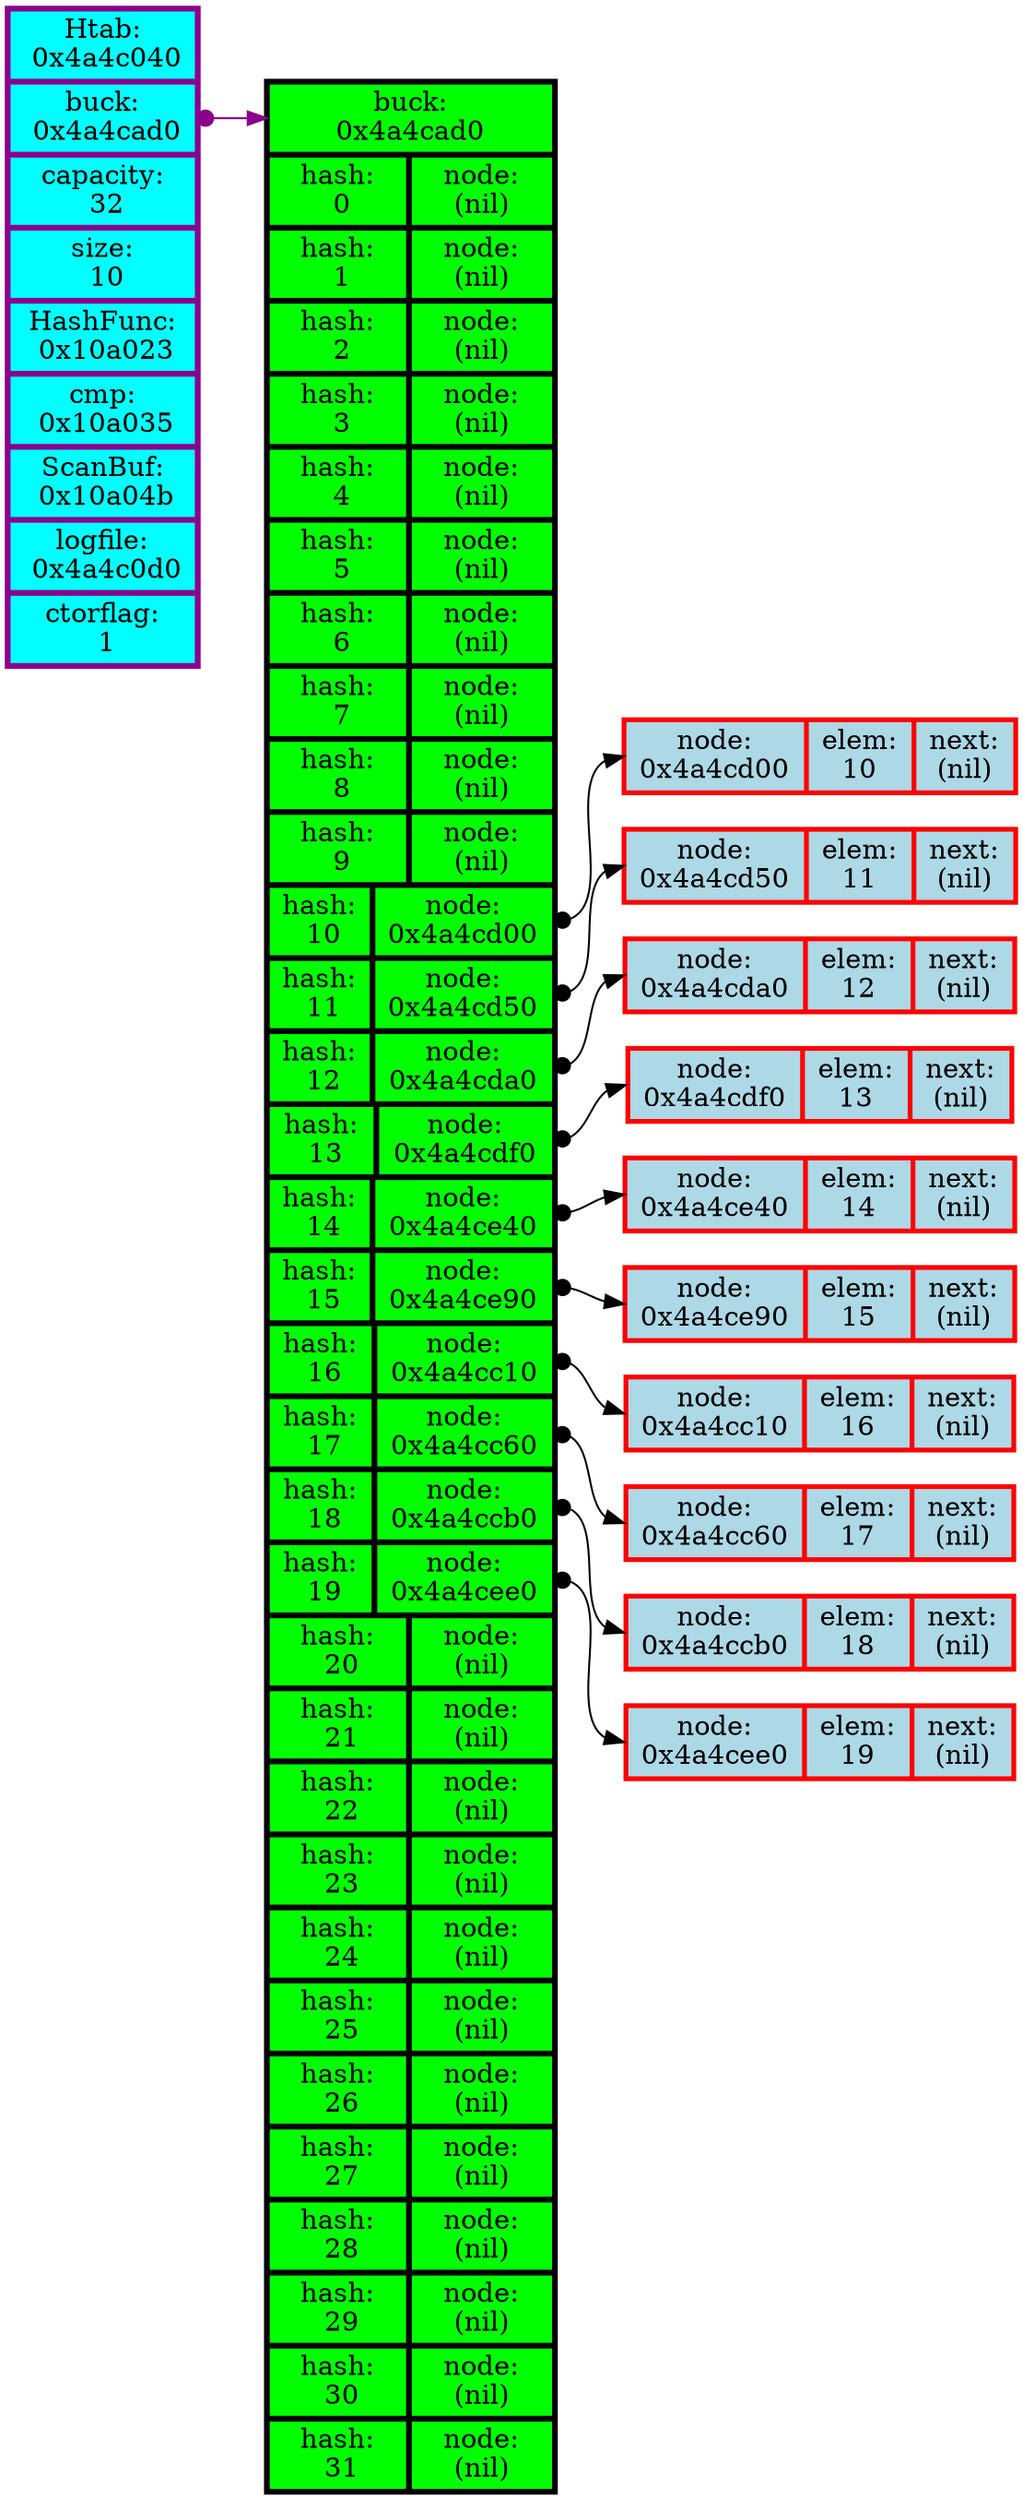 digraph G{
	rankdir=LR;
	node[color="red",shape=record];
	HTAB [color = darkmagenta, style = filled, fillcolor = aqua, penwidth=3.0,  label = "Htab:\n 0x4a4c040 | <BUCK> buck:\n 0x4a4cad0 | capacity:\n 32 | size:\n 10 | HashFunc:\n 0x10a023 | cmp:\n 0x10a035 | ScanBuf:\n 0x10a04b | logfile:\n 0x4a4c0d0 | ctorflag:\n 1"];
	subgraph BUCKET {
		BUCKET [style = filled, fillcolor = green, penwidth=3.0, color = black, label = " <bucket> buck:\n0x4a4cad0 | {hash:\n 0 |<buck0> node:\n(nil)} | {hash:\n 1 |<buck1> node:\n(nil)} | {hash:\n 2 |<buck2> node:\n(nil)} | {hash:\n 3 |<buck3> node:\n(nil)} | {hash:\n 4 |<buck4> node:\n(nil)} | {hash:\n 5 |<buck5> node:\n(nil)} | {hash:\n 6 |<buck6> node:\n(nil)} | {hash:\n 7 |<buck7> node:\n(nil)} | {hash:\n 8 |<buck8> node:\n(nil)} | {hash:\n 9 |<buck9> node:\n(nil)} | {hash:\n 10 |<buck10> node:\n0x4a4cd00} | {hash:\n 11 |<buck11> node:\n0x4a4cd50} | {hash:\n 12 |<buck12> node:\n0x4a4cda0} | {hash:\n 13 |<buck13> node:\n0x4a4cdf0} | {hash:\n 14 |<buck14> node:\n0x4a4ce40} | {hash:\n 15 |<buck15> node:\n0x4a4ce90} | {hash:\n 16 |<buck16> node:\n0x4a4cc10} | {hash:\n 17 |<buck17> node:\n0x4a4cc60} | {hash:\n 18 |<buck18> node:\n0x4a4ccb0} | {hash:\n 19 |<buck19> node:\n0x4a4cee0} | {hash:\n 20 |<buck20> node:\n(nil)} | {hash:\n 21 |<buck21> node:\n(nil)} | {hash:\n 22 |<buck22> node:\n(nil)} | {hash:\n 23 |<buck23> node:\n(nil)} | {hash:\n 24 |<buck24> node:\n(nil)} | {hash:\n 25 |<buck25> node:\n(nil)} | {hash:\n 26 |<buck26> node:\n(nil)} | {hash:\n 27 |<buck27> node:\n(nil)} | {hash:\n 28 |<buck28> node:\n(nil)} | {hash:\n 29 |<buck29> node:\n(nil)} | {hash:\n 30 |<buck30> node:\n(nil)} | {hash:\n 31 |<buck31> node:\n(nil)}"];
	}
	HTAB:BUCK -> BUCKET:bucket[dir = both, arrowtail = dot, color = darkmagenta];
	NODE_10_0 [style = filled, fillcolor = lightblue, penwidth = 2.5, label = "{<node0> node:\n0x4a4cd00 | elem:\n10 | <next0> next:\n(nil)}"];
	BUCKET:buck10 -> NODE_10_0:node0[dir = both, arrowtail = dot];
	BUCKET:buck10 -> NODE_10_0[color = invis];
	NODE_11_0 [style = filled, fillcolor = lightblue, penwidth = 2.5, label = "{<node0> node:\n0x4a4cd50 | elem:\n11 | <next0> next:\n(nil)}"];
	BUCKET:buck11 -> NODE_11_0:node0[dir = both, arrowtail = dot];
	BUCKET:buck11 -> NODE_11_0[color = invis];
	NODE_12_0 [style = filled, fillcolor = lightblue, penwidth = 2.5, label = "{<node0> node:\n0x4a4cda0 | elem:\n12 | <next0> next:\n(nil)}"];
	BUCKET:buck12 -> NODE_12_0:node0[dir = both, arrowtail = dot];
	BUCKET:buck12 -> NODE_12_0[color = invis];
	NODE_13_0 [style = filled, fillcolor = lightblue, penwidth = 2.5, label = "{<node0> node:\n0x4a4cdf0 | elem:\n13 | <next0> next:\n(nil)}"];
	BUCKET:buck13 -> NODE_13_0:node0[dir = both, arrowtail = dot];
	BUCKET:buck13 -> NODE_13_0[color = invis];
	NODE_14_0 [style = filled, fillcolor = lightblue, penwidth = 2.5, label = "{<node0> node:\n0x4a4ce40 | elem:\n14 | <next0> next:\n(nil)}"];
	BUCKET:buck14 -> NODE_14_0:node0[dir = both, arrowtail = dot];
	BUCKET:buck14 -> NODE_14_0[color = invis];
	NODE_15_0 [style = filled, fillcolor = lightblue, penwidth = 2.5, label = "{<node0> node:\n0x4a4ce90 | elem:\n15 | <next0> next:\n(nil)}"];
	BUCKET:buck15 -> NODE_15_0:node0[dir = both, arrowtail = dot];
	BUCKET:buck15 -> NODE_15_0[color = invis];
	NODE_16_0 [style = filled, fillcolor = lightblue, penwidth = 2.5, label = "{<node0> node:\n0x4a4cc10 | elem:\n16 | <next0> next:\n(nil)}"];
	BUCKET:buck16 -> NODE_16_0:node0[dir = both, arrowtail = dot];
	BUCKET:buck16 -> NODE_16_0[color = invis];
	NODE_17_0 [style = filled, fillcolor = lightblue, penwidth = 2.5, label = "{<node0> node:\n0x4a4cc60 | elem:\n17 | <next0> next:\n(nil)}"];
	BUCKET:buck17 -> NODE_17_0:node0[dir = both, arrowtail = dot];
	BUCKET:buck17 -> NODE_17_0[color = invis];
	NODE_18_0 [style = filled, fillcolor = lightblue, penwidth = 2.5, label = "{<node0> node:\n0x4a4ccb0 | elem:\n18 | <next0> next:\n(nil)}"];
	BUCKET:buck18 -> NODE_18_0:node0[dir = both, arrowtail = dot];
	BUCKET:buck18 -> NODE_18_0[color = invis];
	NODE_19_0 [style = filled, fillcolor = lightblue, penwidth = 2.5, label = "{<node0> node:\n0x4a4cee0 | elem:\n19 | <next0> next:\n(nil)}"];
	BUCKET:buck19 -> NODE_19_0:node0[dir = both, arrowtail = dot];
	BUCKET:buck19 -> NODE_19_0[color = invis];
}

